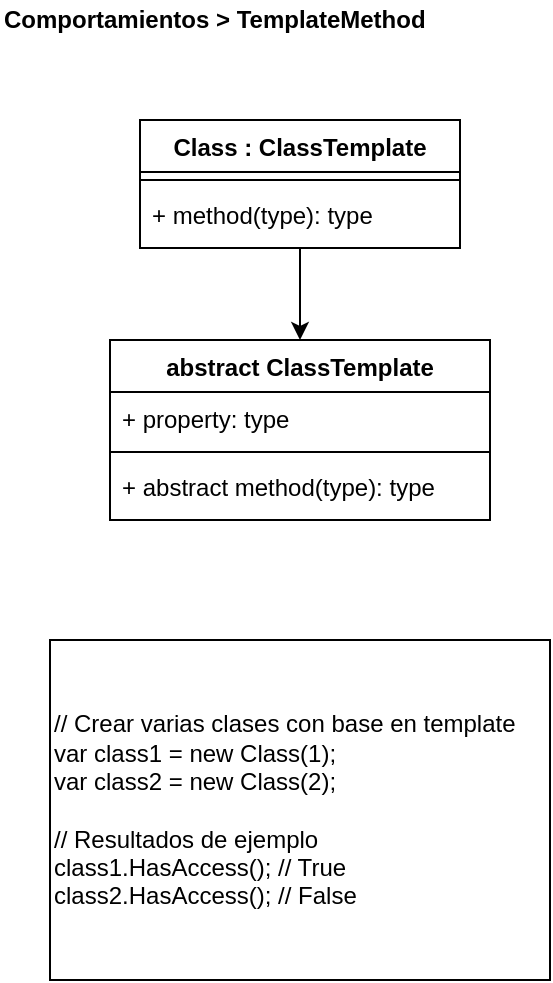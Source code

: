 <mxfile version="13.0.1" type="device"><diagram id="2dO6k6mJ6DyXyBbT0Y1m" name="Page-1"><mxGraphModel dx="1422" dy="822" grid="1" gridSize="10" guides="1" tooltips="1" connect="1" arrows="1" fold="1" page="1" pageScale="1" pageWidth="827" pageHeight="1169" math="0" shadow="0"><root><mxCell id="0"/><mxCell id="1" parent="0"/><mxCell id="jb3W8oWvL1DoOddfANbn-21" value="// Crear varias clases con base en template&lt;br&gt;var class1 = new Class(1);&lt;br&gt;var class2 = new Class(2);&lt;br&gt;&lt;br&gt;// Resultados de ejemplo&lt;br&gt;class1.HasAccess(); // True&lt;br&gt;class2.HasAccess(); // False" style="rounded=0;whiteSpace=wrap;html=1;align=left;labelBackgroundColor=#ffffff;" parent="1" vertex="1"><mxGeometry x="25" y="320" width="250" height="170" as="geometry"/></mxCell><mxCell id="_gdt-Ls8ZpUdM3LCKQaS-1" value="&lt;b&gt;Comportamientos &amp;gt; TemplateMethod&lt;br&gt;&lt;/b&gt;" style="text;html=1;align=left;verticalAlign=middle;resizable=0;points=[];autosize=1;" parent="1" vertex="1"><mxGeometry width="230" height="20" as="geometry"/></mxCell><mxCell id="ht5RiYpOcS2pvwG0WdSY-5" style="edgeStyle=orthogonalEdgeStyle;rounded=0;orthogonalLoop=1;jettySize=auto;html=1;entryX=0.5;entryY=0;entryDx=0;entryDy=0;" edge="1" parent="1" source="HQluwbZusXWnjJZ_GjOb-1" target="ht5RiYpOcS2pvwG0WdSY-1"><mxGeometry relative="1" as="geometry"/></mxCell><mxCell id="HQluwbZusXWnjJZ_GjOb-1" value="Class : ClassTemplate" style="swimlane;fontStyle=1;align=center;verticalAlign=top;childLayout=stackLayout;horizontal=1;startSize=26;horizontalStack=0;resizeParent=1;resizeParentMax=0;resizeLast=0;collapsible=1;marginBottom=0;" parent="1" vertex="1"><mxGeometry x="70" y="60" width="160" height="64" as="geometry"/></mxCell><mxCell id="HQluwbZusXWnjJZ_GjOb-3" value="" style="line;strokeWidth=1;fillColor=none;align=left;verticalAlign=middle;spacingTop=-1;spacingLeft=3;spacingRight=3;rotatable=0;labelPosition=right;points=[];portConstraint=eastwest;" parent="HQluwbZusXWnjJZ_GjOb-1" vertex="1"><mxGeometry y="26" width="160" height="8" as="geometry"/></mxCell><mxCell id="HQluwbZusXWnjJZ_GjOb-4" value="+ method(type): type" style="text;strokeColor=none;fillColor=none;align=left;verticalAlign=top;spacingLeft=4;spacingRight=4;overflow=hidden;rotatable=0;points=[[0,0.5],[1,0.5]];portConstraint=eastwest;" parent="HQluwbZusXWnjJZ_GjOb-1" vertex="1"><mxGeometry y="34" width="160" height="30" as="geometry"/></mxCell><mxCell id="ht5RiYpOcS2pvwG0WdSY-1" value="abstract ClassTemplate" style="swimlane;fontStyle=1;align=center;verticalAlign=top;childLayout=stackLayout;horizontal=1;startSize=26;horizontalStack=0;resizeParent=1;resizeParentMax=0;resizeLast=0;collapsible=1;marginBottom=0;" vertex="1" parent="1"><mxGeometry x="55" y="170" width="190" height="90" as="geometry"/></mxCell><mxCell id="ht5RiYpOcS2pvwG0WdSY-2" value="+ property: type" style="text;strokeColor=none;fillColor=none;align=left;verticalAlign=top;spacingLeft=4;spacingRight=4;overflow=hidden;rotatable=0;points=[[0,0.5],[1,0.5]];portConstraint=eastwest;" vertex="1" parent="ht5RiYpOcS2pvwG0WdSY-1"><mxGeometry y="26" width="190" height="26" as="geometry"/></mxCell><mxCell id="ht5RiYpOcS2pvwG0WdSY-3" value="" style="line;strokeWidth=1;fillColor=none;align=left;verticalAlign=middle;spacingTop=-1;spacingLeft=3;spacingRight=3;rotatable=0;labelPosition=right;points=[];portConstraint=eastwest;" vertex="1" parent="ht5RiYpOcS2pvwG0WdSY-1"><mxGeometry y="52" width="190" height="8" as="geometry"/></mxCell><mxCell id="ht5RiYpOcS2pvwG0WdSY-4" value="+ abstract method(type): type" style="text;strokeColor=none;fillColor=none;align=left;verticalAlign=top;spacingLeft=4;spacingRight=4;overflow=hidden;rotatable=0;points=[[0,0.5],[1,0.5]];portConstraint=eastwest;" vertex="1" parent="ht5RiYpOcS2pvwG0WdSY-1"><mxGeometry y="60" width="190" height="30" as="geometry"/></mxCell></root></mxGraphModel></diagram></mxfile>